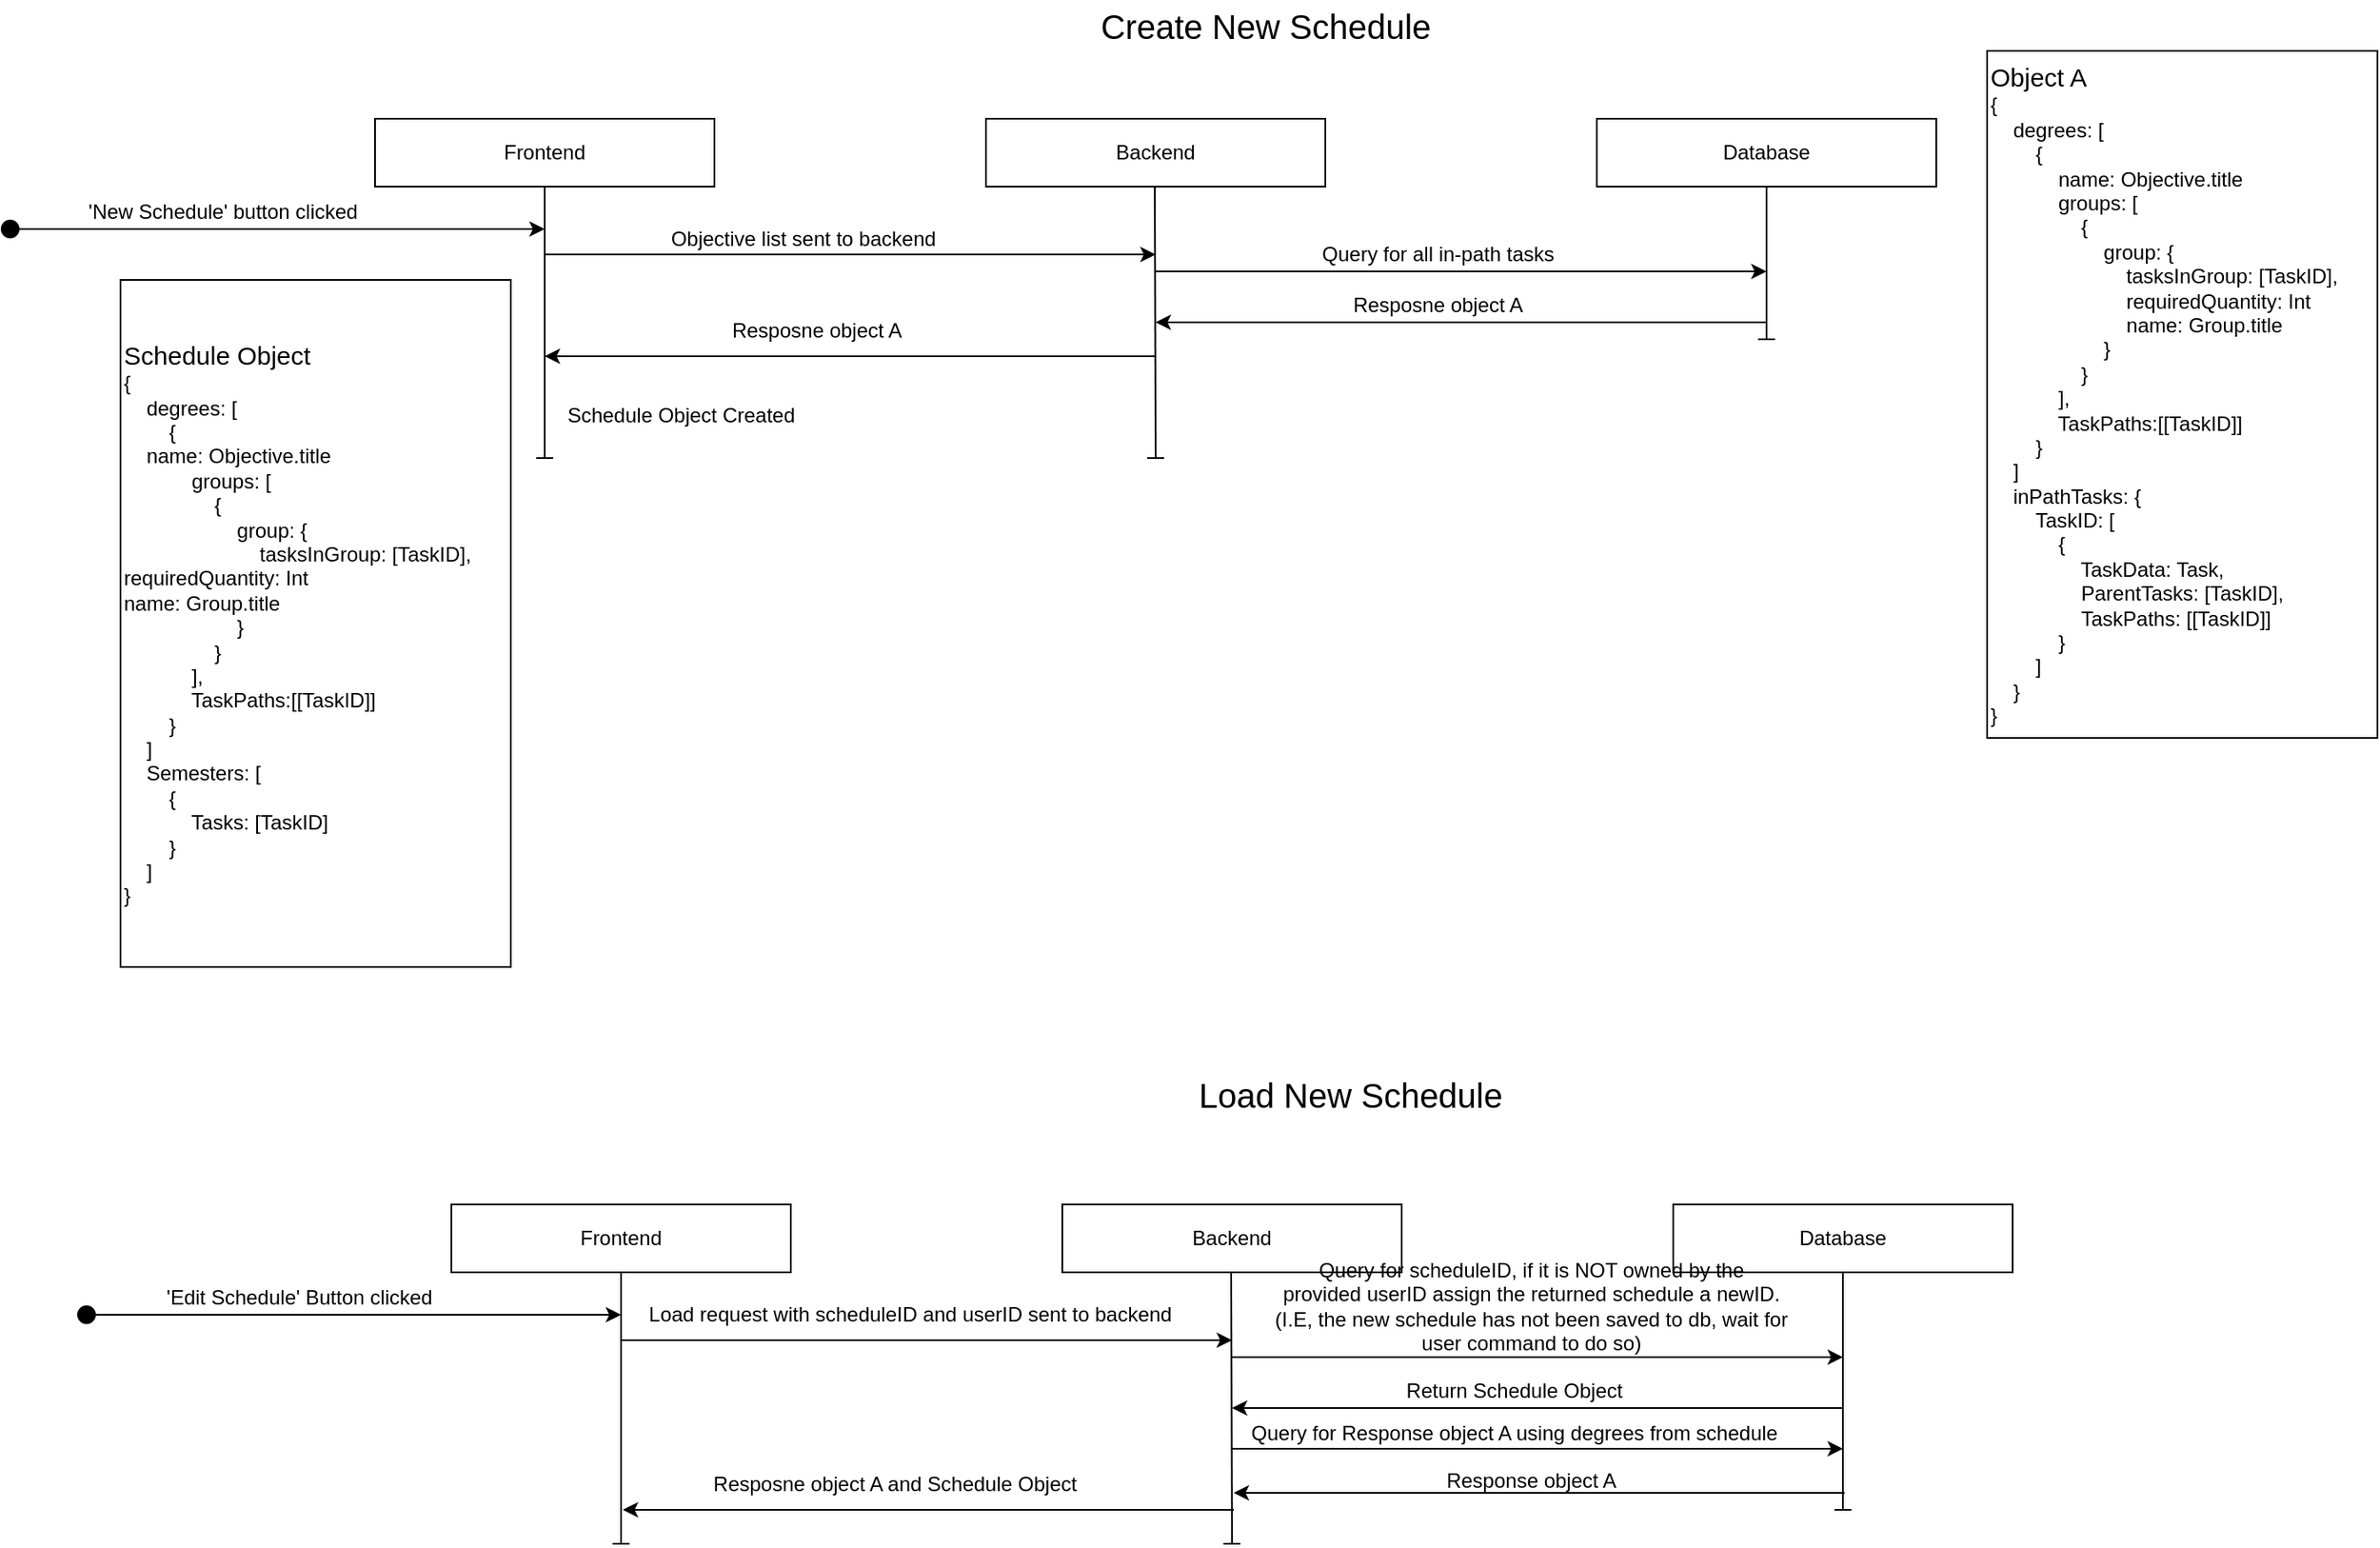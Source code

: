 <mxfile version="20.3.0" type="device"><diagram id="2zPxxB0gK0Xh4cEtA1TY" name="Page-1"><mxGraphModel dx="1613" dy="499" grid="1" gridSize="10" guides="1" tooltips="1" connect="1" arrows="1" fold="1" page="0" pageScale="1" pageWidth="850" pageHeight="1100" math="0" shadow="0"><root><mxCell id="0"/><mxCell id="1" parent="0"/><mxCell id="h6xoj8f_e_-SsPlJCKUN-1" value="Frontend" style="rounded=0;whiteSpace=wrap;html=1;" parent="1" vertex="1"><mxGeometry x="-280" y="190" width="200" height="40" as="geometry"/></mxCell><mxCell id="h6xoj8f_e_-SsPlJCKUN-2" value="Backend" style="rounded=0;whiteSpace=wrap;html=1;" parent="1" vertex="1"><mxGeometry x="80" y="190" width="200" height="40" as="geometry"/></mxCell><mxCell id="h6xoj8f_e_-SsPlJCKUN-3" value="Database" style="rounded=0;whiteSpace=wrap;html=1;" parent="1" vertex="1"><mxGeometry x="440" y="190" width="200" height="40" as="geometry"/></mxCell><mxCell id="h6xoj8f_e_-SsPlJCKUN-6" value="" style="endArrow=none;html=1;rounded=0;entryX=0.5;entryY=1;entryDx=0;entryDy=0;" parent="1" target="h6xoj8f_e_-SsPlJCKUN-1" edge="1"><mxGeometry width="50" height="50" relative="1" as="geometry"><mxPoint x="-180" y="390" as="sourcePoint"/><mxPoint x="-170.5" y="230" as="targetPoint"/></mxGeometry></mxCell><mxCell id="h6xoj8f_e_-SsPlJCKUN-7" value="" style="endArrow=none;html=1;rounded=0;entryX=0.5;entryY=1;entryDx=0;entryDy=0;" parent="1" edge="1"><mxGeometry width="50" height="50" relative="1" as="geometry"><mxPoint x="180" y="390" as="sourcePoint"/><mxPoint x="179.5" y="230" as="targetPoint"/></mxGeometry></mxCell><mxCell id="h6xoj8f_e_-SsPlJCKUN-8" value="" style="endArrow=none;html=1;rounded=0;entryX=0.5;entryY=1;entryDx=0;entryDy=0;" parent="1" target="h6xoj8f_e_-SsPlJCKUN-3" edge="1"><mxGeometry width="50" height="50" relative="1" as="geometry"><mxPoint x="540" y="320" as="sourcePoint"/><mxPoint x="550" y="230" as="targetPoint"/></mxGeometry></mxCell><mxCell id="h6xoj8f_e_-SsPlJCKUN-10" style="edgeStyle=orthogonalEdgeStyle;rounded=0;orthogonalLoop=1;jettySize=auto;html=1;" parent="1" source="h6xoj8f_e_-SsPlJCKUN-9" edge="1"><mxGeometry relative="1" as="geometry"><mxPoint x="-180" y="255" as="targetPoint"/></mxGeometry></mxCell><mxCell id="h6xoj8f_e_-SsPlJCKUN-9" value="" style="ellipse;whiteSpace=wrap;html=1;aspect=fixed;fillColor=#000000;" parent="1" vertex="1"><mxGeometry x="-500" y="250" width="10" height="10" as="geometry"/></mxCell><mxCell id="h6xoj8f_e_-SsPlJCKUN-11" value="'New Schedule' button clicked" style="text;html=1;align=center;verticalAlign=middle;resizable=0;points=[];autosize=1;strokeColor=none;fillColor=none;" parent="1" vertex="1"><mxGeometry x="-460" y="230" width="180" height="30" as="geometry"/></mxCell><mxCell id="h6xoj8f_e_-SsPlJCKUN-50" value="" style="endArrow=none;html=1;rounded=0;" parent="1" edge="1"><mxGeometry width="50" height="50" relative="1" as="geometry"><mxPoint x="-185" y="390" as="sourcePoint"/><mxPoint x="-175" y="390" as="targetPoint"/></mxGeometry></mxCell><mxCell id="h6xoj8f_e_-SsPlJCKUN-51" value="" style="endArrow=none;html=1;rounded=0;" parent="1" edge="1"><mxGeometry width="50" height="50" relative="1" as="geometry"><mxPoint x="175" y="390" as="sourcePoint"/><mxPoint x="185" y="390" as="targetPoint"/></mxGeometry></mxCell><mxCell id="h6xoj8f_e_-SsPlJCKUN-52" value="" style="endArrow=none;html=1;rounded=0;" parent="1" edge="1"><mxGeometry width="50" height="50" relative="1" as="geometry"><mxPoint x="535" y="320" as="sourcePoint"/><mxPoint x="545" y="320" as="targetPoint"/></mxGeometry></mxCell><mxCell id="qArmsRTEI92ST2_MrTMA-2" style="edgeStyle=orthogonalEdgeStyle;rounded=0;orthogonalLoop=1;jettySize=auto;html=1;" parent="1" edge="1"><mxGeometry relative="1" as="geometry"><mxPoint x="180" y="270" as="targetPoint"/><mxPoint x="-180" y="270" as="sourcePoint"/></mxGeometry></mxCell><mxCell id="qArmsRTEI92ST2_MrTMA-3" value="Objective list sent to backend" style="text;html=1;align=center;verticalAlign=middle;resizable=0;points=[];autosize=1;strokeColor=none;fillColor=none;" parent="1" vertex="1"><mxGeometry x="-118" y="246" width="180" height="30" as="geometry"/></mxCell><mxCell id="qArmsRTEI92ST2_MrTMA-4" style="edgeStyle=orthogonalEdgeStyle;rounded=0;orthogonalLoop=1;jettySize=auto;html=1;" parent="1" edge="1"><mxGeometry relative="1" as="geometry"><mxPoint x="540" y="280" as="targetPoint"/><mxPoint x="180" y="280" as="sourcePoint"/></mxGeometry></mxCell><mxCell id="qArmsRTEI92ST2_MrTMA-5" value="Query for all in-path tasks" style="text;html=1;align=center;verticalAlign=middle;resizable=0;points=[];autosize=1;strokeColor=none;fillColor=none;" parent="1" vertex="1"><mxGeometry x="266" y="255" width="160" height="30" as="geometry"/></mxCell><mxCell id="qArmsRTEI92ST2_MrTMA-6" style="edgeStyle=orthogonalEdgeStyle;rounded=0;orthogonalLoop=1;jettySize=auto;html=1;endArrow=none;endFill=0;startArrow=classic;startFill=1;" parent="1" edge="1"><mxGeometry relative="1" as="geometry"><mxPoint x="540" y="310" as="targetPoint"/><mxPoint x="180" y="310" as="sourcePoint"/></mxGeometry></mxCell><mxCell id="qArmsRTEI92ST2_MrTMA-7" value="Resposne object A" style="text;html=1;align=center;verticalAlign=middle;resizable=0;points=[];autosize=1;strokeColor=none;fillColor=none;" parent="1" vertex="1"><mxGeometry x="286" y="285" width="120" height="30" as="geometry"/></mxCell><mxCell id="qArmsRTEI92ST2_MrTMA-10" value="&lt;font style=&quot;font-size: 15px;&quot;&gt;Object A&lt;/font&gt;&lt;br&gt;&lt;div&gt;{&lt;/div&gt;&lt;div&gt;&amp;nbsp; &amp;nbsp; degrees: [&lt;/div&gt;&lt;div&gt;&amp;nbsp; &amp;nbsp; &amp;nbsp; &amp;nbsp; {&lt;/div&gt;&lt;div&gt;&lt;span style=&quot;white-space: pre;&quot;&gt;&#9;&lt;/span&gt;&amp;nbsp; &amp;nbsp; name: Objective.title&lt;br&gt;&lt;/div&gt;&lt;div&gt;&amp;nbsp; &amp;nbsp; &amp;nbsp; &amp;nbsp; &amp;nbsp; &amp;nbsp; groups: [&lt;/div&gt;&lt;div&gt;&amp;nbsp; &amp;nbsp; &amp;nbsp; &amp;nbsp; &amp;nbsp; &amp;nbsp; &amp;nbsp; &amp;nbsp; {&lt;/div&gt;&lt;div&gt;&amp;nbsp; &amp;nbsp; &amp;nbsp; &amp;nbsp; &amp;nbsp; &amp;nbsp; &amp;nbsp; &amp;nbsp; &amp;nbsp; &amp;nbsp; group: {&lt;/div&gt;&lt;div&gt;&amp;nbsp; &amp;nbsp; &amp;nbsp; &amp;nbsp; &amp;nbsp; &amp;nbsp; &amp;nbsp; &amp;nbsp; &amp;nbsp; &amp;nbsp; &amp;nbsp; &amp;nbsp; tasksInGroup: [TaskID],&amp;nbsp;&lt;/div&gt;&lt;div&gt;&lt;span style=&quot;white-space: pre;&quot;&gt;&#9;&lt;/span&gt;&lt;span style=&quot;white-space: pre;&quot;&gt;&#9;&lt;/span&gt;&lt;span style=&quot;white-space: pre;&quot;&gt;&#9;&lt;/span&gt;requiredQuantity: Int&lt;/div&gt;&lt;div&gt;&lt;span style=&quot;white-space: pre;&quot;&gt;&#9;&lt;/span&gt;&lt;span style=&quot;white-space: pre;&quot;&gt;&#9;&lt;/span&gt;&lt;span style=&quot;white-space: pre;&quot;&gt;&#9;&lt;/span&gt;name: Group.title&lt;br&gt;&lt;/div&gt;&lt;div&gt;&amp;nbsp; &amp;nbsp; &amp;nbsp; &amp;nbsp; &amp;nbsp; &amp;nbsp; &amp;nbsp; &amp;nbsp; &amp;nbsp; &amp;nbsp; }&lt;/div&gt;&lt;div&gt;&amp;nbsp; &amp;nbsp; &amp;nbsp; &amp;nbsp; &amp;nbsp; &amp;nbsp; &amp;nbsp; &amp;nbsp; }&lt;/div&gt;&lt;div&gt;&amp;nbsp; &amp;nbsp; &amp;nbsp; &amp;nbsp; &amp;nbsp; &amp;nbsp; ],&lt;/div&gt;&lt;div&gt;&amp;nbsp; &amp;nbsp; &amp;nbsp; &amp;nbsp; &amp;nbsp; &amp;nbsp; TaskPaths:[[TaskID]]&lt;/div&gt;&lt;div&gt;&amp;nbsp; &amp;nbsp; &amp;nbsp; &amp;nbsp; }&lt;/div&gt;&lt;div&gt;&amp;nbsp; &amp;nbsp; ]&lt;/div&gt;&lt;div&gt;&amp;nbsp; &amp;nbsp; inPathTasks: {&lt;/div&gt;&lt;div&gt;&amp;nbsp; &amp;nbsp; &amp;nbsp; &amp;nbsp; TaskID: [&lt;/div&gt;&lt;div&gt;&amp;nbsp; &amp;nbsp; &amp;nbsp; &amp;nbsp; &amp;nbsp; &amp;nbsp; {&lt;/div&gt;&lt;div&gt;&amp;nbsp; &amp;nbsp; &amp;nbsp; &amp;nbsp; &amp;nbsp; &amp;nbsp; &amp;nbsp; &amp;nbsp; TaskData: Task,&amp;nbsp;&lt;/div&gt;&lt;div&gt;&lt;span style=&quot;white-space: pre;&quot;&gt;&#9;&lt;/span&gt;&lt;span style=&quot;white-space: pre;&quot;&gt;&#9;&lt;/span&gt;ParentTasks: [TaskID],&amp;nbsp;&lt;/div&gt;&lt;div&gt;&lt;span style=&quot;white-space: pre;&quot;&gt;&#9;&lt;/span&gt;&lt;span style=&quot;white-space: pre;&quot;&gt;&#9;&lt;/span&gt;TaskPaths: [[TaskID]]&lt;/div&gt;&lt;div&gt;&amp;nbsp; &amp;nbsp; &amp;nbsp; &amp;nbsp; &amp;nbsp; &amp;nbsp; }&lt;/div&gt;&lt;div&gt;&amp;nbsp; &amp;nbsp; &amp;nbsp; &amp;nbsp; ]&lt;/div&gt;&lt;div&gt;&amp;nbsp; &amp;nbsp; }&lt;/div&gt;&lt;div&gt;}&lt;/div&gt;" style="rounded=0;whiteSpace=wrap;html=1;align=left;" parent="1" vertex="1"><mxGeometry x="670" y="150" width="230" height="405" as="geometry"/></mxCell><mxCell id="qArmsRTEI92ST2_MrTMA-11" style="edgeStyle=orthogonalEdgeStyle;rounded=0;orthogonalLoop=1;jettySize=auto;html=1;endArrow=none;endFill=0;startArrow=classic;startFill=1;" parent="1" edge="1"><mxGeometry relative="1" as="geometry"><mxPoint x="180" y="330" as="targetPoint"/><mxPoint x="-180" y="330" as="sourcePoint"/></mxGeometry></mxCell><mxCell id="qArmsRTEI92ST2_MrTMA-12" value="Resposne object A" style="text;html=1;align=center;verticalAlign=middle;resizable=0;points=[];autosize=1;strokeColor=none;fillColor=none;" parent="1" vertex="1"><mxGeometry x="-80" y="300" width="120" height="30" as="geometry"/></mxCell><mxCell id="F7AMW2Dgc2Qj-2bE7KYT-1" value="&lt;font style=&quot;font-size: 20px;&quot;&gt;Create New Schedule&lt;/font&gt;" style="text;html=1;strokeColor=none;fillColor=none;align=center;verticalAlign=middle;whiteSpace=wrap;rounded=0;" vertex="1" parent="1"><mxGeometry x="140" y="120" width="210" height="30" as="geometry"/></mxCell><mxCell id="F7AMW2Dgc2Qj-2bE7KYT-2" value="&lt;span style=&quot;background-color: initial;&quot;&gt;&lt;span style=&quot;font-size: 15px;&quot;&gt;Schedule Object&lt;br&gt;&lt;/span&gt;{&lt;/span&gt;&lt;br&gt;&lt;div&gt;&amp;nbsp; &amp;nbsp; degrees: [&lt;/div&gt;&lt;div&gt;&amp;nbsp; &amp;nbsp; &amp;nbsp; &amp;nbsp; {&lt;/div&gt;&lt;div&gt;&lt;span style=&quot;&quot;&gt;&#9;&lt;/span&gt;&amp;nbsp; &amp;nbsp; name: Objective.title&lt;br&gt;&lt;/div&gt;&lt;div&gt;&amp;nbsp; &amp;nbsp; &amp;nbsp; &amp;nbsp; &amp;nbsp; &amp;nbsp; groups: [&lt;/div&gt;&lt;div&gt;&amp;nbsp; &amp;nbsp; &amp;nbsp; &amp;nbsp; &amp;nbsp; &amp;nbsp; &amp;nbsp; &amp;nbsp; {&lt;/div&gt;&lt;div&gt;&amp;nbsp; &amp;nbsp; &amp;nbsp; &amp;nbsp; &amp;nbsp; &amp;nbsp; &amp;nbsp; &amp;nbsp; &amp;nbsp; &amp;nbsp; group: {&lt;/div&gt;&lt;div&gt;&amp;nbsp; &amp;nbsp; &amp;nbsp; &amp;nbsp; &amp;nbsp; &amp;nbsp; &amp;nbsp; &amp;nbsp; &amp;nbsp; &amp;nbsp; &amp;nbsp; &amp;nbsp; tasksInGroup: [TaskID],&amp;nbsp;&lt;/div&gt;&lt;div&gt;&lt;span style=&quot;&quot;&gt;&#9;&lt;/span&gt;&lt;span style=&quot;&quot;&gt;&#9;&lt;/span&gt;&lt;span style=&quot;&quot;&gt;&#9;&lt;/span&gt;requiredQuantity: Int&lt;/div&gt;&lt;div&gt;&lt;span style=&quot;&quot;&gt;&#9;&lt;/span&gt;&lt;span style=&quot;&quot;&gt;&#9;&lt;/span&gt;&lt;span style=&quot;&quot;&gt;&#9;&lt;/span&gt;name: Group.title&lt;br&gt;&lt;/div&gt;&lt;div&gt;&amp;nbsp; &amp;nbsp; &amp;nbsp; &amp;nbsp; &amp;nbsp; &amp;nbsp; &amp;nbsp; &amp;nbsp; &amp;nbsp; &amp;nbsp; }&lt;/div&gt;&lt;div&gt;&amp;nbsp; &amp;nbsp; &amp;nbsp; &amp;nbsp; &amp;nbsp; &amp;nbsp; &amp;nbsp; &amp;nbsp; }&lt;/div&gt;&lt;div&gt;&amp;nbsp; &amp;nbsp; &amp;nbsp; &amp;nbsp; &amp;nbsp; &amp;nbsp; ],&lt;/div&gt;&lt;div&gt;&amp;nbsp; &amp;nbsp; &amp;nbsp; &amp;nbsp; &amp;nbsp; &amp;nbsp; TaskPaths:[[TaskID]]&lt;/div&gt;&lt;div&gt;&amp;nbsp; &amp;nbsp; &amp;nbsp; &amp;nbsp; }&lt;/div&gt;&lt;div&gt;&amp;nbsp; &amp;nbsp; ]&lt;/div&gt;&lt;div&gt;&amp;nbsp; &amp;nbsp; Semesters: [&lt;/div&gt;&lt;div&gt;&lt;span style=&quot;white-space: pre;&quot;&gt;&#9;&lt;/span&gt;{&lt;/div&gt;&lt;div&gt;&lt;span style=&quot;white-space: pre;&quot;&gt;&#9;&lt;/span&gt;&amp;nbsp; &amp;nbsp; Tasks: [TaskID]&lt;br&gt;&lt;/div&gt;&lt;div&gt;&lt;span style=&quot;white-space: pre;&quot;&gt;&#9;&lt;/span&gt;}&lt;br&gt;&lt;/div&gt;&lt;div&gt;&amp;nbsp; &amp;nbsp; ]&lt;/div&gt;&lt;div&gt;}&lt;/div&gt;" style="rounded=0;whiteSpace=wrap;html=1;align=left;" vertex="1" parent="1"><mxGeometry x="-430" y="285" width="230" height="405" as="geometry"/></mxCell><mxCell id="F7AMW2Dgc2Qj-2bE7KYT-3" value="Schedule Object Created" style="text;html=1;align=center;verticalAlign=middle;resizable=0;points=[];autosize=1;strokeColor=none;fillColor=none;" vertex="1" parent="1"><mxGeometry x="-180" y="350" width="160" height="30" as="geometry"/></mxCell><mxCell id="F7AMW2Dgc2Qj-2bE7KYT-4" value="Frontend" style="rounded=0;whiteSpace=wrap;html=1;" vertex="1" parent="1"><mxGeometry x="-235" y="830" width="200" height="40" as="geometry"/></mxCell><mxCell id="F7AMW2Dgc2Qj-2bE7KYT-5" value="Backend" style="rounded=0;whiteSpace=wrap;html=1;" vertex="1" parent="1"><mxGeometry x="125" y="830" width="200" height="40" as="geometry"/></mxCell><mxCell id="F7AMW2Dgc2Qj-2bE7KYT-6" value="Database" style="rounded=0;whiteSpace=wrap;html=1;" vertex="1" parent="1"><mxGeometry x="485" y="830" width="200" height="40" as="geometry"/></mxCell><mxCell id="F7AMW2Dgc2Qj-2bE7KYT-7" value="" style="endArrow=none;html=1;rounded=0;entryX=0.5;entryY=1;entryDx=0;entryDy=0;" edge="1" parent="1" target="F7AMW2Dgc2Qj-2bE7KYT-4"><mxGeometry width="50" height="50" relative="1" as="geometry"><mxPoint x="-135" y="1030" as="sourcePoint"/><mxPoint x="-125.5" y="870" as="targetPoint"/></mxGeometry></mxCell><mxCell id="F7AMW2Dgc2Qj-2bE7KYT-8" value="" style="endArrow=none;html=1;rounded=0;entryX=0.5;entryY=1;entryDx=0;entryDy=0;" edge="1" parent="1"><mxGeometry width="50" height="50" relative="1" as="geometry"><mxPoint x="225" y="1030" as="sourcePoint"/><mxPoint x="224.5" y="870" as="targetPoint"/></mxGeometry></mxCell><mxCell id="F7AMW2Dgc2Qj-2bE7KYT-9" value="" style="endArrow=none;html=1;rounded=0;entryX=0.5;entryY=1;entryDx=0;entryDy=0;" edge="1" parent="1" target="F7AMW2Dgc2Qj-2bE7KYT-6"><mxGeometry width="50" height="50" relative="1" as="geometry"><mxPoint x="585" y="1010" as="sourcePoint"/><mxPoint x="595" y="870" as="targetPoint"/></mxGeometry></mxCell><mxCell id="F7AMW2Dgc2Qj-2bE7KYT-10" style="edgeStyle=orthogonalEdgeStyle;rounded=0;orthogonalLoop=1;jettySize=auto;html=1;" edge="1" parent="1" source="F7AMW2Dgc2Qj-2bE7KYT-11"><mxGeometry relative="1" as="geometry"><mxPoint x="-135" y="895" as="targetPoint"/></mxGeometry></mxCell><mxCell id="F7AMW2Dgc2Qj-2bE7KYT-11" value="" style="ellipse;whiteSpace=wrap;html=1;aspect=fixed;fillColor=#000000;" vertex="1" parent="1"><mxGeometry x="-455" y="890" width="10" height="10" as="geometry"/></mxCell><mxCell id="F7AMW2Dgc2Qj-2bE7KYT-12" value="'Edit Schedule' Button clicked" style="text;html=1;align=center;verticalAlign=middle;resizable=0;points=[];autosize=1;strokeColor=none;fillColor=none;" vertex="1" parent="1"><mxGeometry x="-415" y="870" width="180" height="30" as="geometry"/></mxCell><mxCell id="F7AMW2Dgc2Qj-2bE7KYT-13" value="" style="endArrow=none;html=1;rounded=0;" edge="1" parent="1"><mxGeometry width="50" height="50" relative="1" as="geometry"><mxPoint x="-140" y="1030" as="sourcePoint"/><mxPoint x="-130" y="1030" as="targetPoint"/></mxGeometry></mxCell><mxCell id="F7AMW2Dgc2Qj-2bE7KYT-14" value="" style="endArrow=none;html=1;rounded=0;" edge="1" parent="1"><mxGeometry width="50" height="50" relative="1" as="geometry"><mxPoint x="220" y="1030" as="sourcePoint"/><mxPoint x="230" y="1030" as="targetPoint"/></mxGeometry></mxCell><mxCell id="F7AMW2Dgc2Qj-2bE7KYT-15" value="" style="endArrow=none;html=1;rounded=0;" edge="1" parent="1"><mxGeometry width="50" height="50" relative="1" as="geometry"><mxPoint x="580" y="1010" as="sourcePoint"/><mxPoint x="590" y="1010" as="targetPoint"/></mxGeometry></mxCell><mxCell id="F7AMW2Dgc2Qj-2bE7KYT-16" style="edgeStyle=orthogonalEdgeStyle;rounded=0;orthogonalLoop=1;jettySize=auto;html=1;" edge="1" parent="1"><mxGeometry relative="1" as="geometry"><mxPoint x="225" y="910" as="targetPoint"/><mxPoint x="-135" y="910" as="sourcePoint"/></mxGeometry></mxCell><mxCell id="F7AMW2Dgc2Qj-2bE7KYT-17" value="Load request with scheduleID and userID sent to backend" style="text;html=1;align=center;verticalAlign=middle;resizable=0;points=[];autosize=1;strokeColor=none;fillColor=none;" vertex="1" parent="1"><mxGeometry x="-130" y="880" width="330" height="30" as="geometry"/></mxCell><mxCell id="F7AMW2Dgc2Qj-2bE7KYT-18" style="edgeStyle=orthogonalEdgeStyle;rounded=0;orthogonalLoop=1;jettySize=auto;html=1;" edge="1" parent="1"><mxGeometry relative="1" as="geometry"><mxPoint x="585" y="920" as="targetPoint"/><mxPoint x="225" y="920" as="sourcePoint"/></mxGeometry></mxCell><mxCell id="F7AMW2Dgc2Qj-2bE7KYT-19" value="Query for scheduleID, if it is NOT owned by the &lt;br&gt;provided userID assign the returned schedule a newID. &lt;br&gt;(I.E, the new schedule has not been saved to db, wait for&lt;br&gt;user command to do so)" style="text;html=1;align=center;verticalAlign=middle;resizable=0;points=[];autosize=1;strokeColor=none;fillColor=none;" vertex="1" parent="1"><mxGeometry x="236" y="855" width="330" height="70" as="geometry"/></mxCell><mxCell id="F7AMW2Dgc2Qj-2bE7KYT-20" style="edgeStyle=orthogonalEdgeStyle;rounded=0;orthogonalLoop=1;jettySize=auto;html=1;endArrow=none;endFill=0;startArrow=classic;startFill=1;" edge="1" parent="1"><mxGeometry relative="1" as="geometry"><mxPoint x="585" y="950" as="targetPoint"/><mxPoint x="225" y="950" as="sourcePoint"/></mxGeometry></mxCell><mxCell id="F7AMW2Dgc2Qj-2bE7KYT-21" value="Return Schedule Object" style="text;html=1;align=center;verticalAlign=middle;resizable=0;points=[];autosize=1;strokeColor=none;fillColor=none;" vertex="1" parent="1"><mxGeometry x="316" y="925" width="150" height="30" as="geometry"/></mxCell><mxCell id="F7AMW2Dgc2Qj-2bE7KYT-23" style="edgeStyle=orthogonalEdgeStyle;rounded=0;orthogonalLoop=1;jettySize=auto;html=1;endArrow=none;endFill=0;startArrow=classic;startFill=1;" edge="1" parent="1"><mxGeometry relative="1" as="geometry"><mxPoint x="226" y="1010" as="targetPoint"/><mxPoint x="-134" y="1010" as="sourcePoint"/></mxGeometry></mxCell><mxCell id="F7AMW2Dgc2Qj-2bE7KYT-24" value="Resposne object A and Schedule Object" style="text;html=1;align=center;verticalAlign=middle;resizable=0;points=[];autosize=1;strokeColor=none;fillColor=none;" vertex="1" parent="1"><mxGeometry x="-94" y="980" width="240" height="30" as="geometry"/></mxCell><mxCell id="F7AMW2Dgc2Qj-2bE7KYT-25" value="&lt;font style=&quot;font-size: 20px;&quot;&gt;Load New Schedule&lt;/font&gt;" style="text;html=1;strokeColor=none;fillColor=none;align=center;verticalAlign=middle;whiteSpace=wrap;rounded=0;" vertex="1" parent="1"><mxGeometry x="190" y="750" width="210" height="30" as="geometry"/></mxCell><mxCell id="F7AMW2Dgc2Qj-2bE7KYT-28" style="edgeStyle=orthogonalEdgeStyle;rounded=0;orthogonalLoop=1;jettySize=auto;html=1;endArrow=classic;endFill=1;startArrow=none;startFill=0;" edge="1" parent="1"><mxGeometry relative="1" as="geometry"><mxPoint x="585" y="974" as="targetPoint"/><mxPoint x="225" y="974" as="sourcePoint"/></mxGeometry></mxCell><mxCell id="F7AMW2Dgc2Qj-2bE7KYT-33" value="Query for Response object A using degrees from schedule" style="text;html=1;align=center;verticalAlign=middle;resizable=0;points=[];autosize=1;strokeColor=none;fillColor=none;" vertex="1" parent="1"><mxGeometry x="226" y="950" width="330" height="30" as="geometry"/></mxCell><mxCell id="F7AMW2Dgc2Qj-2bE7KYT-34" style="edgeStyle=orthogonalEdgeStyle;rounded=0;orthogonalLoop=1;jettySize=auto;html=1;endArrow=none;endFill=0;startArrow=classic;startFill=1;" edge="1" parent="1"><mxGeometry relative="1" as="geometry"><mxPoint x="586" y="1000" as="targetPoint"/><mxPoint x="226" y="1000" as="sourcePoint"/></mxGeometry></mxCell><mxCell id="F7AMW2Dgc2Qj-2bE7KYT-35" value="Response object A" style="text;html=1;align=center;verticalAlign=middle;resizable=0;points=[];autosize=1;strokeColor=none;fillColor=none;" vertex="1" parent="1"><mxGeometry x="341" y="977.5" width="120" height="30" as="geometry"/></mxCell></root></mxGraphModel></diagram></mxfile>